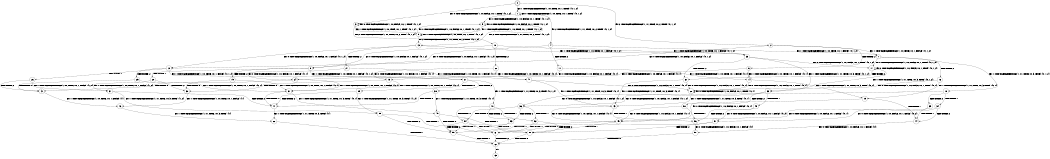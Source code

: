 digraph BCG {
size = "7, 10.5";
center = TRUE;
node [shape = circle];
0 [peripheries = 2];
0 -> 1 [label = "EX !1 !ATOMIC_EXCH_BRANCH (1, +0, TRUE, +0, 1, TRUE) !{0, 1, 2}"];
0 -> 2 [label = "EX !2 !ATOMIC_EXCH_BRANCH (1, +1, TRUE, +0, 2, TRUE) !{0, 1, 2}"];
0 -> 3 [label = "EX !0 !ATOMIC_EXCH_BRANCH (1, +0, FALSE, +0, 1, TRUE) !{0, 1, 2}"];
1 -> 4 [label = "EX !2 !ATOMIC_EXCH_BRANCH (1, +1, TRUE, +0, 2, TRUE) !{0, 1, 2}"];
1 -> 5 [label = "EX !0 !ATOMIC_EXCH_BRANCH (1, +0, FALSE, +0, 1, TRUE) !{0, 1, 2}"];
1 -> 1 [label = "EX !1 !ATOMIC_EXCH_BRANCH (1, +0, TRUE, +0, 1, TRUE) !{0, 1, 2}"];
2 -> 6 [label = "TERMINATE !2"];
2 -> 7 [label = "EX !1 !ATOMIC_EXCH_BRANCH (1, +0, TRUE, +0, 1, FALSE) !{0, 1, 2}"];
2 -> 8 [label = "EX !0 !ATOMIC_EXCH_BRANCH (1, +0, FALSE, +0, 1, FALSE) !{0, 1, 2}"];
3 -> 9 [label = "EX !1 !ATOMIC_EXCH_BRANCH (1, +0, TRUE, +0, 1, TRUE) !{0, 1, 2}"];
3 -> 10 [label = "EX !2 !ATOMIC_EXCH_BRANCH (1, +1, TRUE, +0, 2, TRUE) !{0, 1, 2}"];
3 -> 3 [label = "EX !0 !ATOMIC_EXCH_BRANCH (1, +0, FALSE, +0, 1, TRUE) !{0, 1, 2}"];
4 -> 11 [label = "TERMINATE !2"];
4 -> 12 [label = "EX !0 !ATOMIC_EXCH_BRANCH (1, +0, FALSE, +0, 1, FALSE) !{0, 1, 2}"];
4 -> 7 [label = "EX !1 !ATOMIC_EXCH_BRANCH (1, +0, TRUE, +0, 1, FALSE) !{0, 1, 2}"];
5 -> 13 [label = "EX !2 !ATOMIC_EXCH_BRANCH (1, +1, TRUE, +0, 2, TRUE) !{0, 1, 2}"];
5 -> 9 [label = "EX !1 !ATOMIC_EXCH_BRANCH (1, +0, TRUE, +0, 1, TRUE) !{0, 1, 2}"];
5 -> 5 [label = "EX !0 !ATOMIC_EXCH_BRANCH (1, +0, FALSE, +0, 1, TRUE) !{0, 1, 2}"];
6 -> 14 [label = "EX !1 !ATOMIC_EXCH_BRANCH (1, +0, TRUE, +0, 1, FALSE) !{0, 1}"];
6 -> 15 [label = "EX !0 !ATOMIC_EXCH_BRANCH (1, +0, FALSE, +0, 1, FALSE) !{0, 1}"];
7 -> 16 [label = "TERMINATE !2"];
7 -> 17 [label = "EX !0 !ATOMIC_EXCH_BRANCH (1, +0, FALSE, +0, 1, TRUE) !{0, 1, 2}"];
7 -> 18 [label = "EX !1 !ATOMIC_EXCH_BRANCH (1, +1, TRUE, +0, 3, TRUE) !{0, 1, 2}"];
8 -> 19 [label = "TERMINATE !2"];
8 -> 20 [label = "TERMINATE !0"];
8 -> 21 [label = "EX !1 !ATOMIC_EXCH_BRANCH (1, +0, TRUE, +0, 1, FALSE) !{0, 1, 2}"];
9 -> 13 [label = "EX !2 !ATOMIC_EXCH_BRANCH (1, +1, TRUE, +0, 2, TRUE) !{0, 1, 2}"];
9 -> 9 [label = "EX !1 !ATOMIC_EXCH_BRANCH (1, +0, TRUE, +0, 1, TRUE) !{0, 1, 2}"];
9 -> 5 [label = "EX !0 !ATOMIC_EXCH_BRANCH (1, +0, FALSE, +0, 1, TRUE) !{0, 1, 2}"];
10 -> 22 [label = "TERMINATE !2"];
10 -> 23 [label = "EX !1 !ATOMIC_EXCH_BRANCH (1, +0, TRUE, +0, 1, FALSE) !{0, 1, 2}"];
10 -> 8 [label = "EX !0 !ATOMIC_EXCH_BRANCH (1, +0, FALSE, +0, 1, FALSE) !{0, 1, 2}"];
11 -> 24 [label = "EX !0 !ATOMIC_EXCH_BRANCH (1, +0, FALSE, +0, 1, FALSE) !{0, 1}"];
11 -> 14 [label = "EX !1 !ATOMIC_EXCH_BRANCH (1, +0, TRUE, +0, 1, FALSE) !{0, 1}"];
12 -> 25 [label = "TERMINATE !2"];
12 -> 26 [label = "TERMINATE !0"];
12 -> 21 [label = "EX !1 !ATOMIC_EXCH_BRANCH (1, +0, TRUE, +0, 1, FALSE) !{0, 1, 2}"];
13 -> 27 [label = "TERMINATE !2"];
13 -> 23 [label = "EX !1 !ATOMIC_EXCH_BRANCH (1, +0, TRUE, +0, 1, FALSE) !{0, 1, 2}"];
13 -> 12 [label = "EX !0 !ATOMIC_EXCH_BRANCH (1, +0, FALSE, +0, 1, FALSE) !{0, 1, 2}"];
14 -> 28 [label = "EX !0 !ATOMIC_EXCH_BRANCH (1, +0, FALSE, +0, 1, TRUE) !{0, 1}"];
14 -> 29 [label = "EX !1 !ATOMIC_EXCH_BRANCH (1, +1, TRUE, +0, 3, TRUE) !{0, 1}"];
15 -> 30 [label = "TERMINATE !0"];
15 -> 31 [label = "EX !1 !ATOMIC_EXCH_BRANCH (1, +0, TRUE, +0, 1, FALSE) !{0, 1}"];
16 -> 28 [label = "EX !0 !ATOMIC_EXCH_BRANCH (1, +0, FALSE, +0, 1, TRUE) !{0, 1}"];
16 -> 29 [label = "EX !1 !ATOMIC_EXCH_BRANCH (1, +1, TRUE, +0, 3, TRUE) !{0, 1}"];
17 -> 32 [label = "TERMINATE !2"];
17 -> 33 [label = "EX !1 !ATOMIC_EXCH_BRANCH (1, +1, TRUE, +0, 3, TRUE) !{0, 1, 2}"];
17 -> 17 [label = "EX !0 !ATOMIC_EXCH_BRANCH (1, +0, FALSE, +0, 1, TRUE) !{0, 1, 2}"];
18 -> 34 [label = "TERMINATE !1"];
18 -> 35 [label = "TERMINATE !2"];
18 -> 36 [label = "EX !0 !ATOMIC_EXCH_BRANCH (1, +0, FALSE, +0, 1, FALSE) !{0, 1, 2}"];
19 -> 30 [label = "TERMINATE !0"];
19 -> 31 [label = "EX !1 !ATOMIC_EXCH_BRANCH (1, +0, TRUE, +0, 1, FALSE) !{0, 1}"];
20 -> 30 [label = "TERMINATE !2"];
20 -> 37 [label = "EX !1 !ATOMIC_EXCH_BRANCH (1, +0, TRUE, +0, 1, FALSE) !{1, 2}"];
21 -> 38 [label = "TERMINATE !2"];
21 -> 39 [label = "TERMINATE !0"];
21 -> 40 [label = "EX !1 !ATOMIC_EXCH_BRANCH (1, +1, TRUE, +0, 3, TRUE) !{0, 1, 2}"];
22 -> 41 [label = "EX !1 !ATOMIC_EXCH_BRANCH (1, +0, TRUE, +0, 1, FALSE) !{0, 1}"];
22 -> 15 [label = "EX !0 !ATOMIC_EXCH_BRANCH (1, +0, FALSE, +0, 1, FALSE) !{0, 1}"];
23 -> 32 [label = "TERMINATE !2"];
23 -> 33 [label = "EX !1 !ATOMIC_EXCH_BRANCH (1, +1, TRUE, +0, 3, TRUE) !{0, 1, 2}"];
23 -> 17 [label = "EX !0 !ATOMIC_EXCH_BRANCH (1, +0, FALSE, +0, 1, TRUE) !{0, 1, 2}"];
24 -> 42 [label = "TERMINATE !0"];
24 -> 31 [label = "EX !1 !ATOMIC_EXCH_BRANCH (1, +0, TRUE, +0, 1, FALSE) !{0, 1}"];
25 -> 42 [label = "TERMINATE !0"];
25 -> 31 [label = "EX !1 !ATOMIC_EXCH_BRANCH (1, +0, TRUE, +0, 1, FALSE) !{0, 1}"];
26 -> 42 [label = "TERMINATE !2"];
26 -> 37 [label = "EX !1 !ATOMIC_EXCH_BRANCH (1, +0, TRUE, +0, 1, FALSE) !{1, 2}"];
27 -> 41 [label = "EX !1 !ATOMIC_EXCH_BRANCH (1, +0, TRUE, +0, 1, FALSE) !{0, 1}"];
27 -> 24 [label = "EX !0 !ATOMIC_EXCH_BRANCH (1, +0, FALSE, +0, 1, FALSE) !{0, 1}"];
28 -> 43 [label = "EX !1 !ATOMIC_EXCH_BRANCH (1, +1, TRUE, +0, 3, TRUE) !{0, 1}"];
28 -> 28 [label = "EX !0 !ATOMIC_EXCH_BRANCH (1, +0, FALSE, +0, 1, TRUE) !{0, 1}"];
29 -> 44 [label = "TERMINATE !1"];
29 -> 45 [label = "EX !0 !ATOMIC_EXCH_BRANCH (1, +0, FALSE, +0, 1, FALSE) !{0, 1}"];
30 -> 46 [label = "EX !1 !ATOMIC_EXCH_BRANCH (1, +0, TRUE, +0, 1, FALSE) !{1}"];
31 -> 47 [label = "TERMINATE !0"];
31 -> 48 [label = "EX !1 !ATOMIC_EXCH_BRANCH (1, +1, TRUE, +0, 3, TRUE) !{0, 1}"];
32 -> 43 [label = "EX !1 !ATOMIC_EXCH_BRANCH (1, +1, TRUE, +0, 3, TRUE) !{0, 1}"];
32 -> 28 [label = "EX !0 !ATOMIC_EXCH_BRANCH (1, +0, FALSE, +0, 1, TRUE) !{0, 1}"];
33 -> 49 [label = "TERMINATE !1"];
33 -> 50 [label = "TERMINATE !2"];
33 -> 36 [label = "EX !0 !ATOMIC_EXCH_BRANCH (1, +0, FALSE, +0, 1, FALSE) !{0, 1, 2}"];
34 -> 44 [label = "TERMINATE !2"];
34 -> 51 [label = "EX !0 !ATOMIC_EXCH_BRANCH (1, +0, FALSE, +0, 1, FALSE) !{0, 2}"];
35 -> 44 [label = "TERMINATE !1"];
35 -> 45 [label = "EX !0 !ATOMIC_EXCH_BRANCH (1, +0, FALSE, +0, 1, FALSE) !{0, 1}"];
36 -> 52 [label = "TERMINATE !1"];
36 -> 53 [label = "TERMINATE !2"];
36 -> 54 [label = "TERMINATE !0"];
37 -> 47 [label = "TERMINATE !2"];
37 -> 55 [label = "EX !1 !ATOMIC_EXCH_BRANCH (1, +1, TRUE, +0, 3, TRUE) !{1, 2}"];
38 -> 47 [label = "TERMINATE !0"];
38 -> 48 [label = "EX !1 !ATOMIC_EXCH_BRANCH (1, +1, TRUE, +0, 3, TRUE) !{0, 1}"];
39 -> 47 [label = "TERMINATE !2"];
39 -> 55 [label = "EX !1 !ATOMIC_EXCH_BRANCH (1, +1, TRUE, +0, 3, TRUE) !{1, 2}"];
40 -> 52 [label = "TERMINATE !1"];
40 -> 53 [label = "TERMINATE !2"];
40 -> 54 [label = "TERMINATE !0"];
41 -> 43 [label = "EX !1 !ATOMIC_EXCH_BRANCH (1, +1, TRUE, +0, 3, TRUE) !{0, 1}"];
41 -> 28 [label = "EX !0 !ATOMIC_EXCH_BRANCH (1, +0, FALSE, +0, 1, TRUE) !{0, 1}"];
42 -> 46 [label = "EX !1 !ATOMIC_EXCH_BRANCH (1, +0, TRUE, +0, 1, FALSE) !{1}"];
43 -> 56 [label = "TERMINATE !1"];
43 -> 45 [label = "EX !0 !ATOMIC_EXCH_BRANCH (1, +0, FALSE, +0, 1, FALSE) !{0, 1}"];
44 -> 57 [label = "EX !0 !ATOMIC_EXCH_BRANCH (1, +0, FALSE, +0, 1, FALSE) !{0}"];
45 -> 58 [label = "TERMINATE !1"];
45 -> 59 [label = "TERMINATE !0"];
46 -> 60 [label = "EX !1 !ATOMIC_EXCH_BRANCH (1, +1, TRUE, +0, 3, TRUE) !{1}"];
47 -> 60 [label = "EX !1 !ATOMIC_EXCH_BRANCH (1, +1, TRUE, +0, 3, TRUE) !{1}"];
48 -> 58 [label = "TERMINATE !1"];
48 -> 59 [label = "TERMINATE !0"];
49 -> 56 [label = "TERMINATE !2"];
49 -> 51 [label = "EX !0 !ATOMIC_EXCH_BRANCH (1, +0, FALSE, +0, 1, FALSE) !{0, 2}"];
50 -> 56 [label = "TERMINATE !1"];
50 -> 45 [label = "EX !0 !ATOMIC_EXCH_BRANCH (1, +0, FALSE, +0, 1, FALSE) !{0, 1}"];
51 -> 58 [label = "TERMINATE !2"];
51 -> 61 [label = "TERMINATE !0"];
52 -> 58 [label = "TERMINATE !2"];
52 -> 61 [label = "TERMINATE !0"];
53 -> 58 [label = "TERMINATE !1"];
53 -> 59 [label = "TERMINATE !0"];
54 -> 61 [label = "TERMINATE !1"];
54 -> 59 [label = "TERMINATE !2"];
55 -> 61 [label = "TERMINATE !1"];
55 -> 59 [label = "TERMINATE !2"];
56 -> 57 [label = "EX !0 !ATOMIC_EXCH_BRANCH (1, +0, FALSE, +0, 1, FALSE) !{0}"];
57 -> 62 [label = "TERMINATE !0"];
58 -> 62 [label = "TERMINATE !0"];
59 -> 62 [label = "TERMINATE !1"];
60 -> 62 [label = "TERMINATE !1"];
61 -> 62 [label = "TERMINATE !2"];
62 -> 63 [label = "exit"];
}
